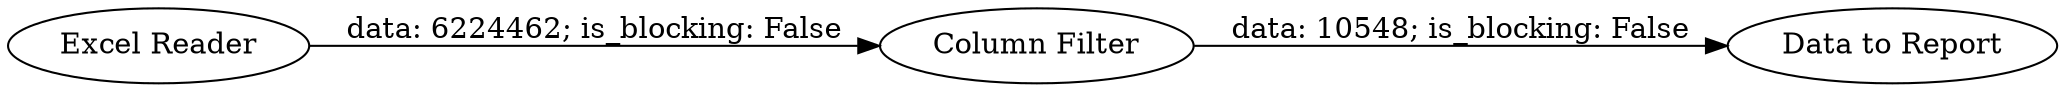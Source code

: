 digraph {
	"918927488007028220_1" [label="Data to Report"]
	"918927488007028220_4" [label="Excel Reader"]
	"918927488007028220_3" [label="Column Filter"]
	"918927488007028220_4" -> "918927488007028220_3" [label="data: 6224462; is_blocking: False"]
	"918927488007028220_3" -> "918927488007028220_1" [label="data: 10548; is_blocking: False"]
	rankdir=LR
}
